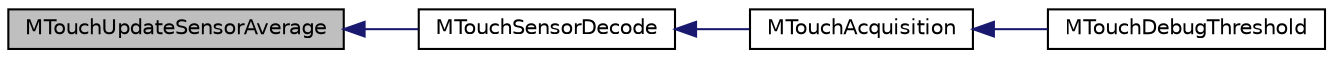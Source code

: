 digraph "MTouchUpdateSensorAverage"
{
  edge [fontname="Helvetica",fontsize="10",labelfontname="Helvetica",labelfontsize="10"];
  node [fontname="Helvetica",fontsize="10",shape=record];
  rankdir="LR";
  Node1 [label="MTouchUpdateSensorAverage",height=0.2,width=0.4,color="black", fillcolor="grey75", style="filled", fontcolor="black"];
  Node1 -> Node2 [dir="back",color="midnightblue",fontsize="10",style="solid"];
  Node2 [label="MTouchSensorDecode",height=0.2,width=0.4,color="black", fillcolor="white", style="filled",URL="$m_touch_sensor_8c.html#a2c3d5b1caa18b5f919a7be5db6733401"];
  Node2 -> Node3 [dir="back",color="midnightblue",fontsize="10",style="solid"];
  Node3 [label="MTouchAcquisition",height=0.2,width=0.4,color="black", fillcolor="white", style="filled",URL="$m_touch_sensor_8c.html#ad683ef3c5aedd12fdac65f05abe5a848"];
  Node3 -> Node4 [dir="back",color="midnightblue",fontsize="10",style="solid"];
  Node4 [label="MTouchDebugThreshold",height=0.2,width=0.4,color="black", fillcolor="white", style="filled",URL="$m_touch_debug_8c.html#abab3282cc6d3978c768fbac1799a3a0d"];
}
